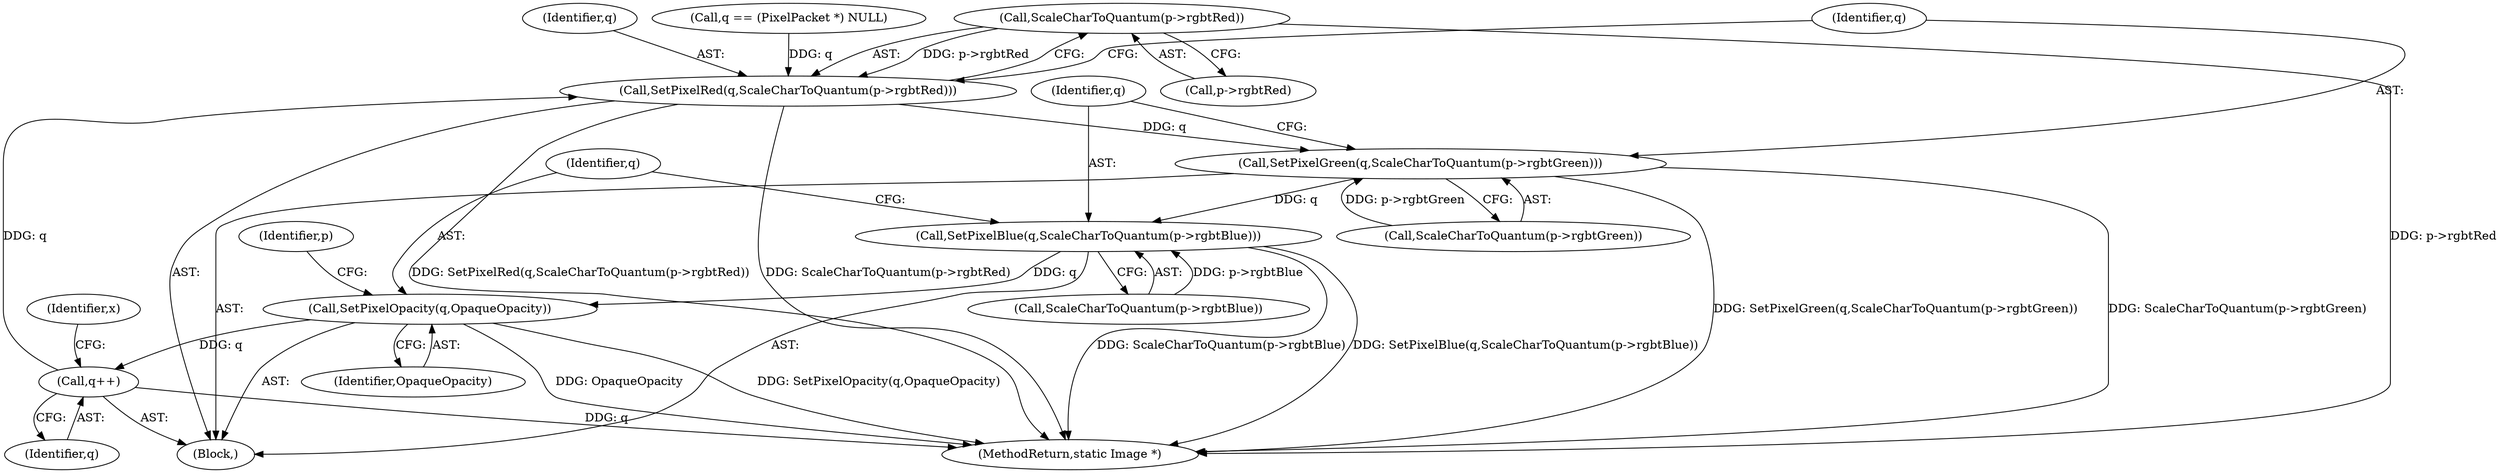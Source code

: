 digraph "0_ImageMagick_8c10b9247509c0484b55330458846115131ec2ae@pointer" {
"1000481" [label="(Call,ScaleCharToQuantum(p->rgbtRed))"];
"1000479" [label="(Call,SetPixelRed(q,ScaleCharToQuantum(p->rgbtRed)))"];
"1000485" [label="(Call,SetPixelGreen(q,ScaleCharToQuantum(p->rgbtGreen)))"];
"1000491" [label="(Call,SetPixelBlue(q,ScaleCharToQuantum(p->rgbtBlue)))"];
"1000497" [label="(Call,SetPixelOpacity(q,OpaqueOpacity))"];
"1000502" [label="(Call,q++)"];
"1000459" [label="(Call,q == (PixelPacket *) NULL)"];
"1000493" [label="(Call,ScaleCharToQuantum(p->rgbtBlue))"];
"1000485" [label="(Call,SetPixelGreen(q,ScaleCharToQuantum(p->rgbtGreen)))"];
"1000481" [label="(Call,ScaleCharToQuantum(p->rgbtRed))"];
"1000486" [label="(Identifier,q)"];
"1000478" [label="(Block,)"];
"1000519" [label="(MethodReturn,static Image *)"];
"1000480" [label="(Identifier,q)"];
"1000497" [label="(Call,SetPixelOpacity(q,OpaqueOpacity))"];
"1000479" [label="(Call,SetPixelRed(q,ScaleCharToQuantum(p->rgbtRed)))"];
"1000502" [label="(Call,q++)"];
"1000492" [label="(Identifier,q)"];
"1000477" [label="(Identifier,x)"];
"1000498" [label="(Identifier,q)"];
"1000503" [label="(Identifier,q)"];
"1000491" [label="(Call,SetPixelBlue(q,ScaleCharToQuantum(p->rgbtBlue)))"];
"1000487" [label="(Call,ScaleCharToQuantum(p->rgbtGreen))"];
"1000482" [label="(Call,p->rgbtRed)"];
"1000501" [label="(Identifier,p)"];
"1000499" [label="(Identifier,OpaqueOpacity)"];
"1000481" -> "1000479"  [label="AST: "];
"1000481" -> "1000482"  [label="CFG: "];
"1000482" -> "1000481"  [label="AST: "];
"1000479" -> "1000481"  [label="CFG: "];
"1000481" -> "1000519"  [label="DDG: p->rgbtRed"];
"1000481" -> "1000479"  [label="DDG: p->rgbtRed"];
"1000479" -> "1000478"  [label="AST: "];
"1000480" -> "1000479"  [label="AST: "];
"1000486" -> "1000479"  [label="CFG: "];
"1000479" -> "1000519"  [label="DDG: SetPixelRed(q,ScaleCharToQuantum(p->rgbtRed))"];
"1000479" -> "1000519"  [label="DDG: ScaleCharToQuantum(p->rgbtRed)"];
"1000459" -> "1000479"  [label="DDG: q"];
"1000502" -> "1000479"  [label="DDG: q"];
"1000479" -> "1000485"  [label="DDG: q"];
"1000485" -> "1000478"  [label="AST: "];
"1000485" -> "1000487"  [label="CFG: "];
"1000486" -> "1000485"  [label="AST: "];
"1000487" -> "1000485"  [label="AST: "];
"1000492" -> "1000485"  [label="CFG: "];
"1000485" -> "1000519"  [label="DDG: ScaleCharToQuantum(p->rgbtGreen)"];
"1000485" -> "1000519"  [label="DDG: SetPixelGreen(q,ScaleCharToQuantum(p->rgbtGreen))"];
"1000487" -> "1000485"  [label="DDG: p->rgbtGreen"];
"1000485" -> "1000491"  [label="DDG: q"];
"1000491" -> "1000478"  [label="AST: "];
"1000491" -> "1000493"  [label="CFG: "];
"1000492" -> "1000491"  [label="AST: "];
"1000493" -> "1000491"  [label="AST: "];
"1000498" -> "1000491"  [label="CFG: "];
"1000491" -> "1000519"  [label="DDG: ScaleCharToQuantum(p->rgbtBlue)"];
"1000491" -> "1000519"  [label="DDG: SetPixelBlue(q,ScaleCharToQuantum(p->rgbtBlue))"];
"1000493" -> "1000491"  [label="DDG: p->rgbtBlue"];
"1000491" -> "1000497"  [label="DDG: q"];
"1000497" -> "1000478"  [label="AST: "];
"1000497" -> "1000499"  [label="CFG: "];
"1000498" -> "1000497"  [label="AST: "];
"1000499" -> "1000497"  [label="AST: "];
"1000501" -> "1000497"  [label="CFG: "];
"1000497" -> "1000519"  [label="DDG: SetPixelOpacity(q,OpaqueOpacity)"];
"1000497" -> "1000519"  [label="DDG: OpaqueOpacity"];
"1000497" -> "1000502"  [label="DDG: q"];
"1000502" -> "1000478"  [label="AST: "];
"1000502" -> "1000503"  [label="CFG: "];
"1000503" -> "1000502"  [label="AST: "];
"1000477" -> "1000502"  [label="CFG: "];
"1000502" -> "1000519"  [label="DDG: q"];
}
